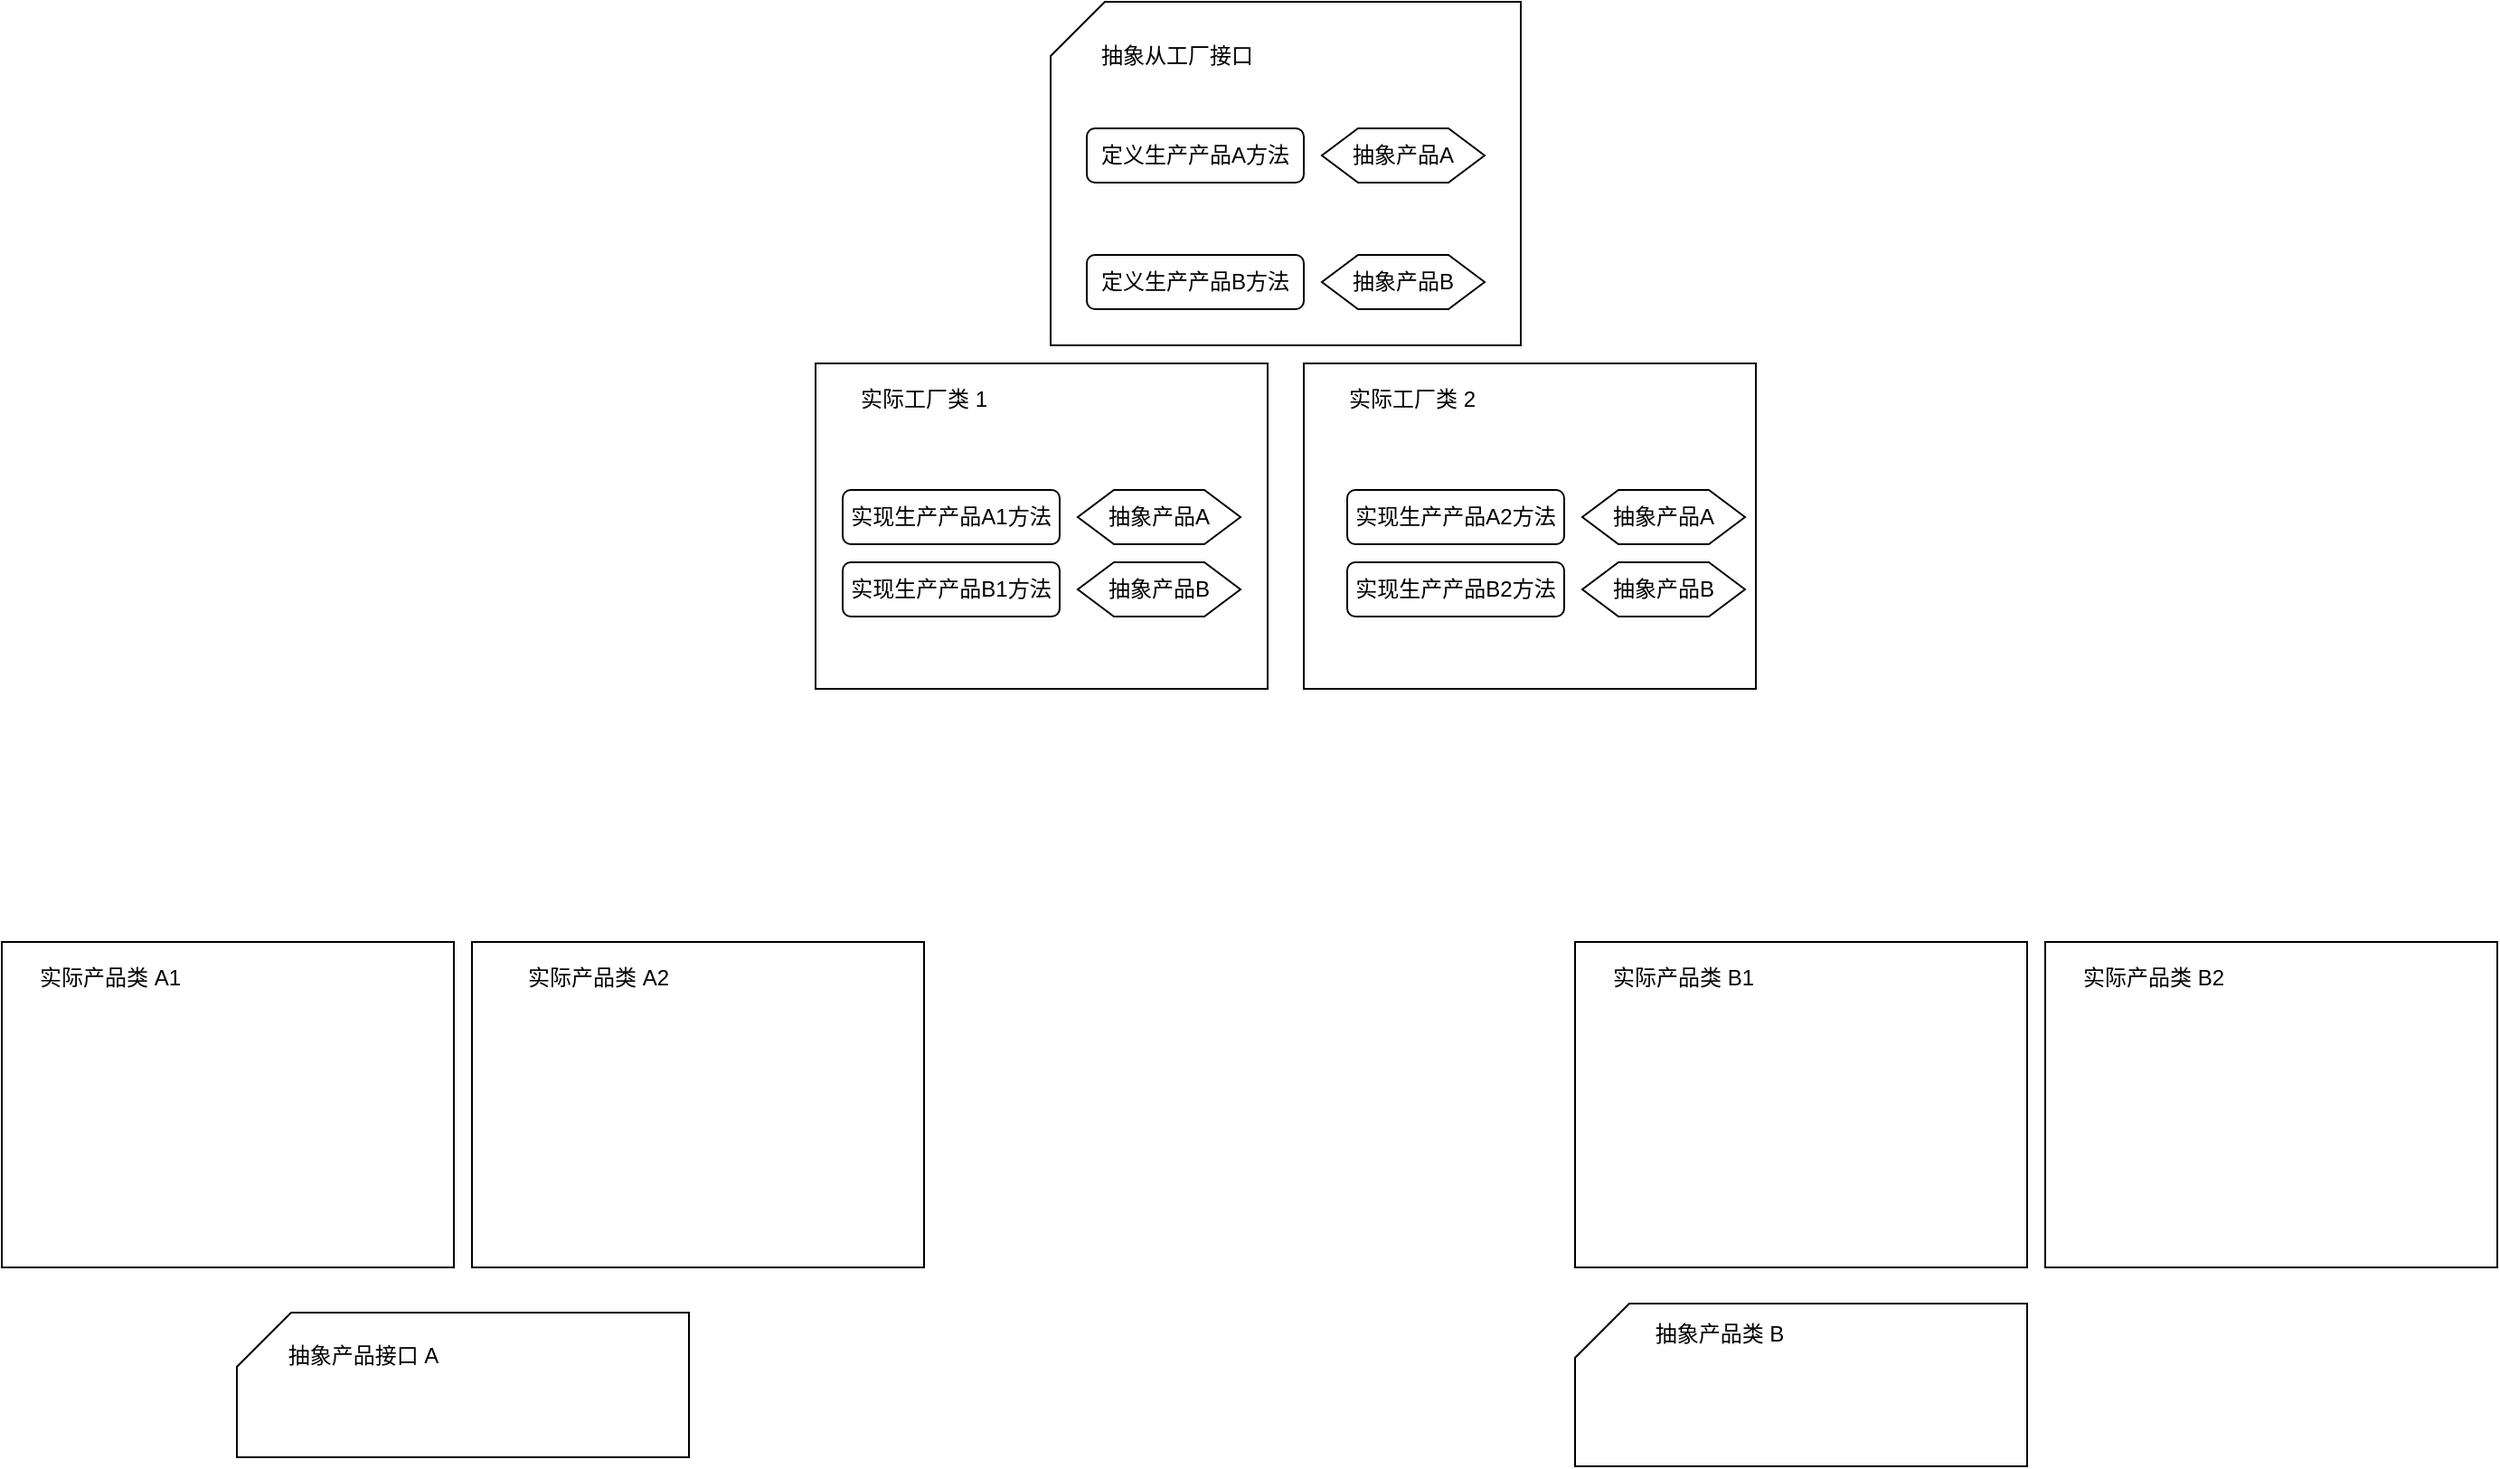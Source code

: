 <mxfile version="13.6.6" type="github">
  <diagram id="jh_s9WA5ICmDmVarIB02" name="第 1 页">
    <mxGraphModel dx="2489" dy="763" grid="1" gridSize="10" guides="1" tooltips="1" connect="1" arrows="1" fold="1" page="1" pageScale="1" pageWidth="827" pageHeight="1169" math="0" shadow="0">
      <root>
        <mxCell id="0" />
        <mxCell id="1" parent="0" />
        <mxCell id="rAtVhOmYT72p40duG1yd-4" value="" style="group" parent="1" vertex="1" connectable="0">
          <mxGeometry x="-100" y="320" width="250" height="180" as="geometry" />
        </mxCell>
        <mxCell id="rAtVhOmYT72p40duG1yd-5" value="" style="rounded=0;whiteSpace=wrap;html=1;" parent="rAtVhOmYT72p40duG1yd-4" vertex="1">
          <mxGeometry width="250" height="180" as="geometry" />
        </mxCell>
        <mxCell id="rAtVhOmYT72p40duG1yd-6" value="实际工厂类 1" style="text;html=1;strokeColor=none;fillColor=none;align=center;verticalAlign=middle;whiteSpace=wrap;rounded=0;" parent="rAtVhOmYT72p40duG1yd-4" vertex="1">
          <mxGeometry x="10" y="10" width="100" height="20" as="geometry" />
        </mxCell>
        <mxCell id="rAtVhOmYT72p40duG1yd-32" value="实现生产产品A1方法" style="rounded=1;whiteSpace=wrap;html=1;" parent="rAtVhOmYT72p40duG1yd-4" vertex="1">
          <mxGeometry x="15" y="70" width="120" height="30" as="geometry" />
        </mxCell>
        <mxCell id="rAtVhOmYT72p40duG1yd-33" value="实现生产产品B1方法" style="rounded=1;whiteSpace=wrap;html=1;" parent="rAtVhOmYT72p40duG1yd-4" vertex="1">
          <mxGeometry x="15" y="110" width="120" height="30" as="geometry" />
        </mxCell>
        <mxCell id="rAtVhOmYT72p40duG1yd-34" value="抽象产品A" style="shape=hexagon;perimeter=hexagonPerimeter2;whiteSpace=wrap;html=1;fixedSize=1;" parent="rAtVhOmYT72p40duG1yd-4" vertex="1">
          <mxGeometry x="145" y="70" width="90" height="30" as="geometry" />
        </mxCell>
        <mxCell id="rAtVhOmYT72p40duG1yd-35" value="抽象产品B" style="shape=hexagon;perimeter=hexagonPerimeter2;whiteSpace=wrap;html=1;fixedSize=1;" parent="rAtVhOmYT72p40duG1yd-4" vertex="1">
          <mxGeometry x="145" y="110" width="90" height="30" as="geometry" />
        </mxCell>
        <mxCell id="rAtVhOmYT72p40duG1yd-7" value="" style="group" parent="1" vertex="1" connectable="0">
          <mxGeometry x="170" y="320" width="250" height="180" as="geometry" />
        </mxCell>
        <mxCell id="rAtVhOmYT72p40duG1yd-8" value="" style="rounded=0;whiteSpace=wrap;html=1;" parent="rAtVhOmYT72p40duG1yd-7" vertex="1">
          <mxGeometry width="250" height="180" as="geometry" />
        </mxCell>
        <mxCell id="rAtVhOmYT72p40duG1yd-9" value="实际工厂类 2" style="text;html=1;strokeColor=none;fillColor=none;align=center;verticalAlign=middle;whiteSpace=wrap;rounded=0;" parent="rAtVhOmYT72p40duG1yd-7" vertex="1">
          <mxGeometry x="10" y="10" width="100" height="20" as="geometry" />
        </mxCell>
        <mxCell id="rAtVhOmYT72p40duG1yd-36" value="实现生产产品A2方法" style="rounded=1;whiteSpace=wrap;html=1;" parent="rAtVhOmYT72p40duG1yd-7" vertex="1">
          <mxGeometry x="24" y="70" width="120" height="30" as="geometry" />
        </mxCell>
        <mxCell id="rAtVhOmYT72p40duG1yd-37" value="实现生产产品B2方法" style="rounded=1;whiteSpace=wrap;html=1;" parent="rAtVhOmYT72p40duG1yd-7" vertex="1">
          <mxGeometry x="24" y="110" width="120" height="30" as="geometry" />
        </mxCell>
        <mxCell id="rAtVhOmYT72p40duG1yd-38" value="抽象产品A" style="shape=hexagon;perimeter=hexagonPerimeter2;whiteSpace=wrap;html=1;fixedSize=1;" parent="rAtVhOmYT72p40duG1yd-7" vertex="1">
          <mxGeometry x="154" y="70" width="90" height="30" as="geometry" />
        </mxCell>
        <mxCell id="rAtVhOmYT72p40duG1yd-39" value="抽象产品B" style="shape=hexagon;perimeter=hexagonPerimeter2;whiteSpace=wrap;html=1;fixedSize=1;" parent="rAtVhOmYT72p40duG1yd-7" vertex="1">
          <mxGeometry x="154" y="110" width="90" height="30" as="geometry" />
        </mxCell>
        <mxCell id="rAtVhOmYT72p40duG1yd-16" value="" style="group" parent="1" vertex="1" connectable="0">
          <mxGeometry x="-550" y="640" width="250" height="180" as="geometry" />
        </mxCell>
        <mxCell id="rAtVhOmYT72p40duG1yd-17" value="" style="rounded=0;whiteSpace=wrap;html=1;" parent="rAtVhOmYT72p40duG1yd-16" vertex="1">
          <mxGeometry width="250" height="180" as="geometry" />
        </mxCell>
        <mxCell id="rAtVhOmYT72p40duG1yd-18" value="实际产品类 A1" style="text;html=1;strokeColor=none;fillColor=none;align=center;verticalAlign=middle;whiteSpace=wrap;rounded=0;" parent="rAtVhOmYT72p40duG1yd-16" vertex="1">
          <mxGeometry x="10" y="10" width="100" height="20" as="geometry" />
        </mxCell>
        <mxCell id="rAtVhOmYT72p40duG1yd-19" value="" style="group" parent="1" vertex="1" connectable="0">
          <mxGeometry x="-280" y="640" width="250" height="180" as="geometry" />
        </mxCell>
        <mxCell id="rAtVhOmYT72p40duG1yd-20" value="" style="rounded=0;whiteSpace=wrap;html=1;" parent="rAtVhOmYT72p40duG1yd-19" vertex="1">
          <mxGeometry x="-10" width="250" height="180" as="geometry" />
        </mxCell>
        <mxCell id="rAtVhOmYT72p40duG1yd-21" value="实际产品类 A2" style="text;html=1;strokeColor=none;fillColor=none;align=center;verticalAlign=middle;whiteSpace=wrap;rounded=0;" parent="rAtVhOmYT72p40duG1yd-19" vertex="1">
          <mxGeometry x="10" y="10" width="100" height="20" as="geometry" />
        </mxCell>
        <mxCell id="rAtVhOmYT72p40duG1yd-22" value="" style="group" parent="1" vertex="1" connectable="0">
          <mxGeometry x="320" y="640" width="250" height="180" as="geometry" />
        </mxCell>
        <mxCell id="rAtVhOmYT72p40duG1yd-23" value="" style="rounded=0;whiteSpace=wrap;html=1;" parent="rAtVhOmYT72p40duG1yd-22" vertex="1">
          <mxGeometry width="250" height="180" as="geometry" />
        </mxCell>
        <mxCell id="rAtVhOmYT72p40duG1yd-24" value="实际产品类 B1" style="text;html=1;strokeColor=none;fillColor=none;align=center;verticalAlign=middle;whiteSpace=wrap;rounded=0;" parent="rAtVhOmYT72p40duG1yd-22" vertex="1">
          <mxGeometry x="10" y="10" width="100" height="20" as="geometry" />
        </mxCell>
        <mxCell id="rAtVhOmYT72p40duG1yd-25" value="" style="group" parent="1" vertex="1" connectable="0">
          <mxGeometry x="580" y="640" width="250" height="180" as="geometry" />
        </mxCell>
        <mxCell id="rAtVhOmYT72p40duG1yd-26" value="" style="rounded=0;whiteSpace=wrap;html=1;" parent="rAtVhOmYT72p40duG1yd-25" vertex="1">
          <mxGeometry width="250" height="180" as="geometry" />
        </mxCell>
        <mxCell id="rAtVhOmYT72p40duG1yd-27" value="实际产品类 B2" style="text;html=1;strokeColor=none;fillColor=none;align=center;verticalAlign=middle;whiteSpace=wrap;rounded=0;" parent="rAtVhOmYT72p40duG1yd-25" vertex="1">
          <mxGeometry x="10" y="10" width="100" height="20" as="geometry" />
        </mxCell>
        <mxCell id="W7easzAoIa7uQQwCpiiC-5" value="" style="group" vertex="1" connectable="0" parent="1">
          <mxGeometry x="-420" y="845" width="250" height="80" as="geometry" />
        </mxCell>
        <mxCell id="W7easzAoIa7uQQwCpiiC-3" value="" style="shape=card;whiteSpace=wrap;html=1;" vertex="1" parent="W7easzAoIa7uQQwCpiiC-5">
          <mxGeometry width="250" height="80" as="geometry" />
        </mxCell>
        <mxCell id="rAtVhOmYT72p40duG1yd-12" value="抽象产品接口 A" style="text;html=1;strokeColor=none;fillColor=none;align=center;verticalAlign=middle;whiteSpace=wrap;rounded=0;" parent="W7easzAoIa7uQQwCpiiC-5" vertex="1">
          <mxGeometry x="20" y="20.001" width="100" height="8.649" as="geometry" />
        </mxCell>
        <mxCell id="W7easzAoIa7uQQwCpiiC-6" value="" style="group" vertex="1" connectable="0" parent="1">
          <mxGeometry x="320" y="840" width="250" height="90" as="geometry" />
        </mxCell>
        <mxCell id="W7easzAoIa7uQQwCpiiC-4" value="" style="shape=card;whiteSpace=wrap;html=1;" vertex="1" parent="W7easzAoIa7uQQwCpiiC-6">
          <mxGeometry width="250" height="90" as="geometry" />
        </mxCell>
        <mxCell id="rAtVhOmYT72p40duG1yd-15" value="抽象产品类 B" style="text;html=1;strokeColor=none;fillColor=none;align=center;verticalAlign=middle;whiteSpace=wrap;rounded=0;" parent="W7easzAoIa7uQQwCpiiC-6" vertex="1">
          <mxGeometry x="30" y="12.162" width="100" height="9.73" as="geometry" />
        </mxCell>
        <mxCell id="W7easzAoIa7uQQwCpiiC-8" value="" style="group" vertex="1" connectable="0" parent="1">
          <mxGeometry x="30" y="120" width="260" height="190" as="geometry" />
        </mxCell>
        <mxCell id="W7easzAoIa7uQQwCpiiC-1" value="" style="shape=card;whiteSpace=wrap;html=1;" vertex="1" parent="W7easzAoIa7uQQwCpiiC-8">
          <mxGeometry width="260" height="190" as="geometry" />
        </mxCell>
        <mxCell id="rAtVhOmYT72p40duG1yd-29" value="定义生产产品B方法" style="rounded=1;whiteSpace=wrap;html=1;" parent="W7easzAoIa7uQQwCpiiC-8" vertex="1">
          <mxGeometry x="20" y="140" width="120" height="30" as="geometry" />
        </mxCell>
        <mxCell id="rAtVhOmYT72p40duG1yd-28" value="定义生产产品A方法" style="rounded=1;whiteSpace=wrap;html=1;" parent="W7easzAoIa7uQQwCpiiC-8" vertex="1">
          <mxGeometry x="20" y="70" width="120" height="30" as="geometry" />
        </mxCell>
        <mxCell id="rAtVhOmYT72p40duG1yd-30" value="抽象产品A" style="shape=hexagon;perimeter=hexagonPerimeter2;whiteSpace=wrap;html=1;fixedSize=1;" parent="W7easzAoIa7uQQwCpiiC-8" vertex="1">
          <mxGeometry x="150" y="70" width="90" height="30" as="geometry" />
        </mxCell>
        <mxCell id="rAtVhOmYT72p40duG1yd-31" value="抽象产品B" style="shape=hexagon;perimeter=hexagonPerimeter2;whiteSpace=wrap;html=1;fixedSize=1;" parent="W7easzAoIa7uQQwCpiiC-8" vertex="1">
          <mxGeometry x="150" y="140" width="90" height="30" as="geometry" />
        </mxCell>
        <mxCell id="rAtVhOmYT72p40duG1yd-2" value="抽象从工厂接口" style="text;html=1;strokeColor=none;fillColor=none;align=center;verticalAlign=middle;whiteSpace=wrap;rounded=0;" parent="W7easzAoIa7uQQwCpiiC-8" vertex="1">
          <mxGeometry x="20" y="20" width="100" height="20" as="geometry" />
        </mxCell>
      </root>
    </mxGraphModel>
  </diagram>
</mxfile>
